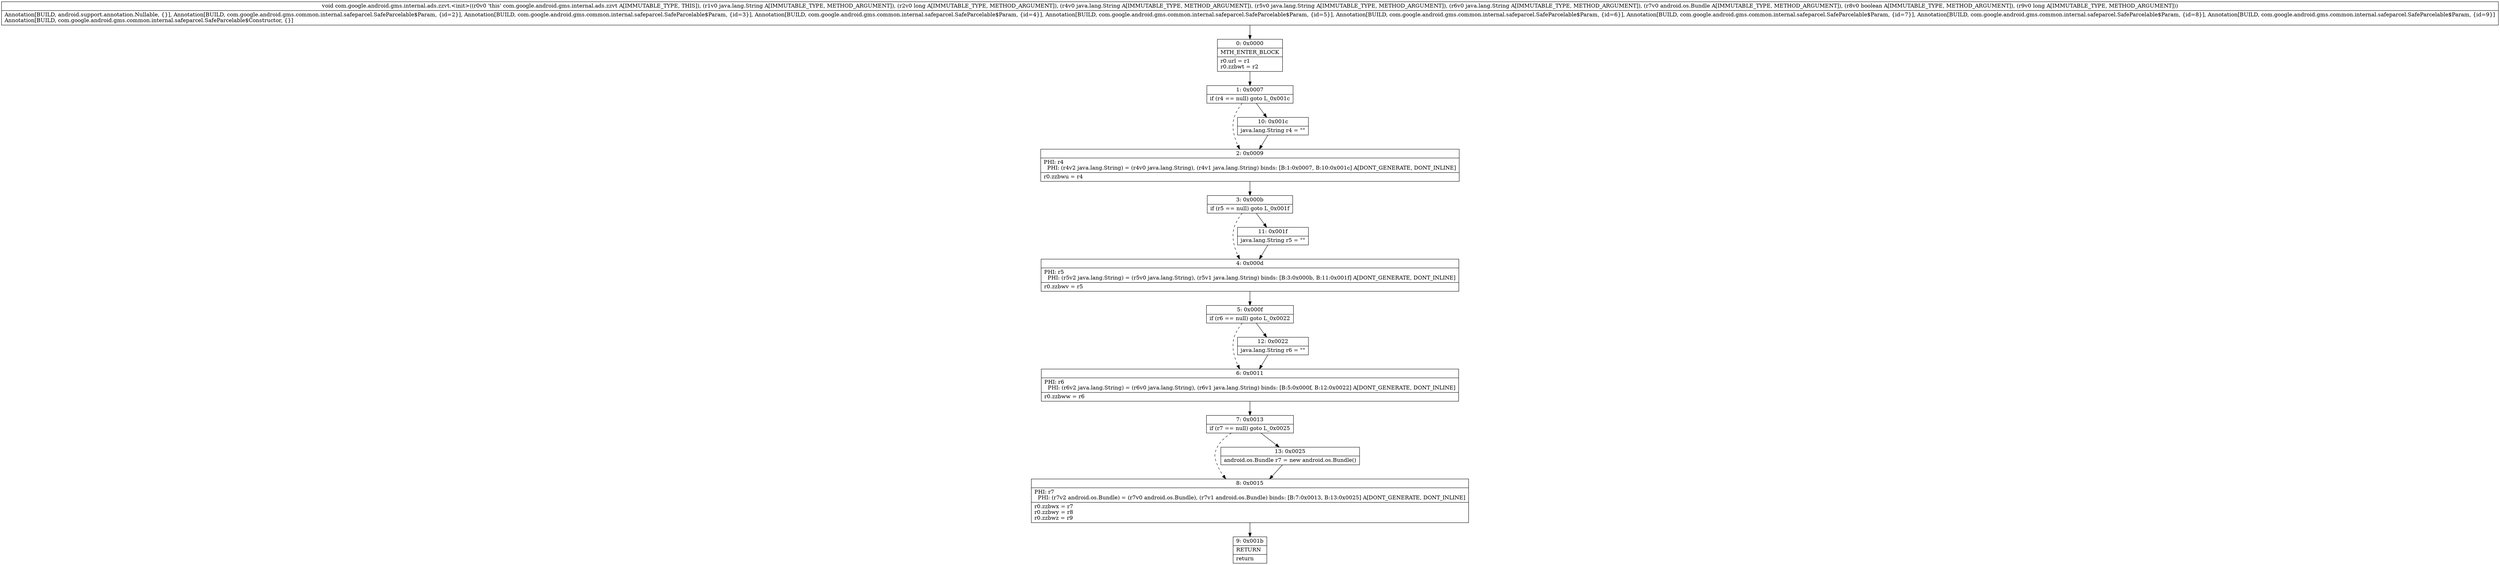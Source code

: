 digraph "CFG forcom.google.android.gms.internal.ads.zzvt.\<init\>(Ljava\/lang\/String;JLjava\/lang\/String;Ljava\/lang\/String;Ljava\/lang\/String;Landroid\/os\/Bundle;ZJ)V" {
Node_0 [shape=record,label="{0\:\ 0x0000|MTH_ENTER_BLOCK\l|r0.url = r1\lr0.zzbwt = r2\l}"];
Node_1 [shape=record,label="{1\:\ 0x0007|if (r4 == null) goto L_0x001c\l}"];
Node_2 [shape=record,label="{2\:\ 0x0009|PHI: r4 \l  PHI: (r4v2 java.lang.String) = (r4v0 java.lang.String), (r4v1 java.lang.String) binds: [B:1:0x0007, B:10:0x001c] A[DONT_GENERATE, DONT_INLINE]\l|r0.zzbwu = r4\l}"];
Node_3 [shape=record,label="{3\:\ 0x000b|if (r5 == null) goto L_0x001f\l}"];
Node_4 [shape=record,label="{4\:\ 0x000d|PHI: r5 \l  PHI: (r5v2 java.lang.String) = (r5v0 java.lang.String), (r5v1 java.lang.String) binds: [B:3:0x000b, B:11:0x001f] A[DONT_GENERATE, DONT_INLINE]\l|r0.zzbwv = r5\l}"];
Node_5 [shape=record,label="{5\:\ 0x000f|if (r6 == null) goto L_0x0022\l}"];
Node_6 [shape=record,label="{6\:\ 0x0011|PHI: r6 \l  PHI: (r6v2 java.lang.String) = (r6v0 java.lang.String), (r6v1 java.lang.String) binds: [B:5:0x000f, B:12:0x0022] A[DONT_GENERATE, DONT_INLINE]\l|r0.zzbww = r6\l}"];
Node_7 [shape=record,label="{7\:\ 0x0013|if (r7 == null) goto L_0x0025\l}"];
Node_8 [shape=record,label="{8\:\ 0x0015|PHI: r7 \l  PHI: (r7v2 android.os.Bundle) = (r7v0 android.os.Bundle), (r7v1 android.os.Bundle) binds: [B:7:0x0013, B:13:0x0025] A[DONT_GENERATE, DONT_INLINE]\l|r0.zzbwx = r7\lr0.zzbwy = r8\lr0.zzbwz = r9\l}"];
Node_9 [shape=record,label="{9\:\ 0x001b|RETURN\l|return\l}"];
Node_10 [shape=record,label="{10\:\ 0x001c|java.lang.String r4 = \"\"\l}"];
Node_11 [shape=record,label="{11\:\ 0x001f|java.lang.String r5 = \"\"\l}"];
Node_12 [shape=record,label="{12\:\ 0x0022|java.lang.String r6 = \"\"\l}"];
Node_13 [shape=record,label="{13\:\ 0x0025|android.os.Bundle r7 = new android.os.Bundle()\l}"];
MethodNode[shape=record,label="{void com.google.android.gms.internal.ads.zzvt.\<init\>((r0v0 'this' com.google.android.gms.internal.ads.zzvt A[IMMUTABLE_TYPE, THIS]), (r1v0 java.lang.String A[IMMUTABLE_TYPE, METHOD_ARGUMENT]), (r2v0 long A[IMMUTABLE_TYPE, METHOD_ARGUMENT]), (r4v0 java.lang.String A[IMMUTABLE_TYPE, METHOD_ARGUMENT]), (r5v0 java.lang.String A[IMMUTABLE_TYPE, METHOD_ARGUMENT]), (r6v0 java.lang.String A[IMMUTABLE_TYPE, METHOD_ARGUMENT]), (r7v0 android.os.Bundle A[IMMUTABLE_TYPE, METHOD_ARGUMENT]), (r8v0 boolean A[IMMUTABLE_TYPE, METHOD_ARGUMENT]), (r9v0 long A[IMMUTABLE_TYPE, METHOD_ARGUMENT]))  | Annotation[BUILD, android.support.annotation.Nullable, \{\}], Annotation[BUILD, com.google.android.gms.common.internal.safeparcel.SafeParcelable$Param, \{id=2\}], Annotation[BUILD, com.google.android.gms.common.internal.safeparcel.SafeParcelable$Param, \{id=3\}], Annotation[BUILD, com.google.android.gms.common.internal.safeparcel.SafeParcelable$Param, \{id=4\}], Annotation[BUILD, com.google.android.gms.common.internal.safeparcel.SafeParcelable$Param, \{id=5\}], Annotation[BUILD, com.google.android.gms.common.internal.safeparcel.SafeParcelable$Param, \{id=6\}], Annotation[BUILD, com.google.android.gms.common.internal.safeparcel.SafeParcelable$Param, \{id=7\}], Annotation[BUILD, com.google.android.gms.common.internal.safeparcel.SafeParcelable$Param, \{id=8\}], Annotation[BUILD, com.google.android.gms.common.internal.safeparcel.SafeParcelable$Param, \{id=9\}]\lAnnotation[BUILD, com.google.android.gms.common.internal.safeparcel.SafeParcelable$Constructor, \{\}]\l}"];
MethodNode -> Node_0;
Node_0 -> Node_1;
Node_1 -> Node_2[style=dashed];
Node_1 -> Node_10;
Node_2 -> Node_3;
Node_3 -> Node_4[style=dashed];
Node_3 -> Node_11;
Node_4 -> Node_5;
Node_5 -> Node_6[style=dashed];
Node_5 -> Node_12;
Node_6 -> Node_7;
Node_7 -> Node_8[style=dashed];
Node_7 -> Node_13;
Node_8 -> Node_9;
Node_10 -> Node_2;
Node_11 -> Node_4;
Node_12 -> Node_6;
Node_13 -> Node_8;
}

